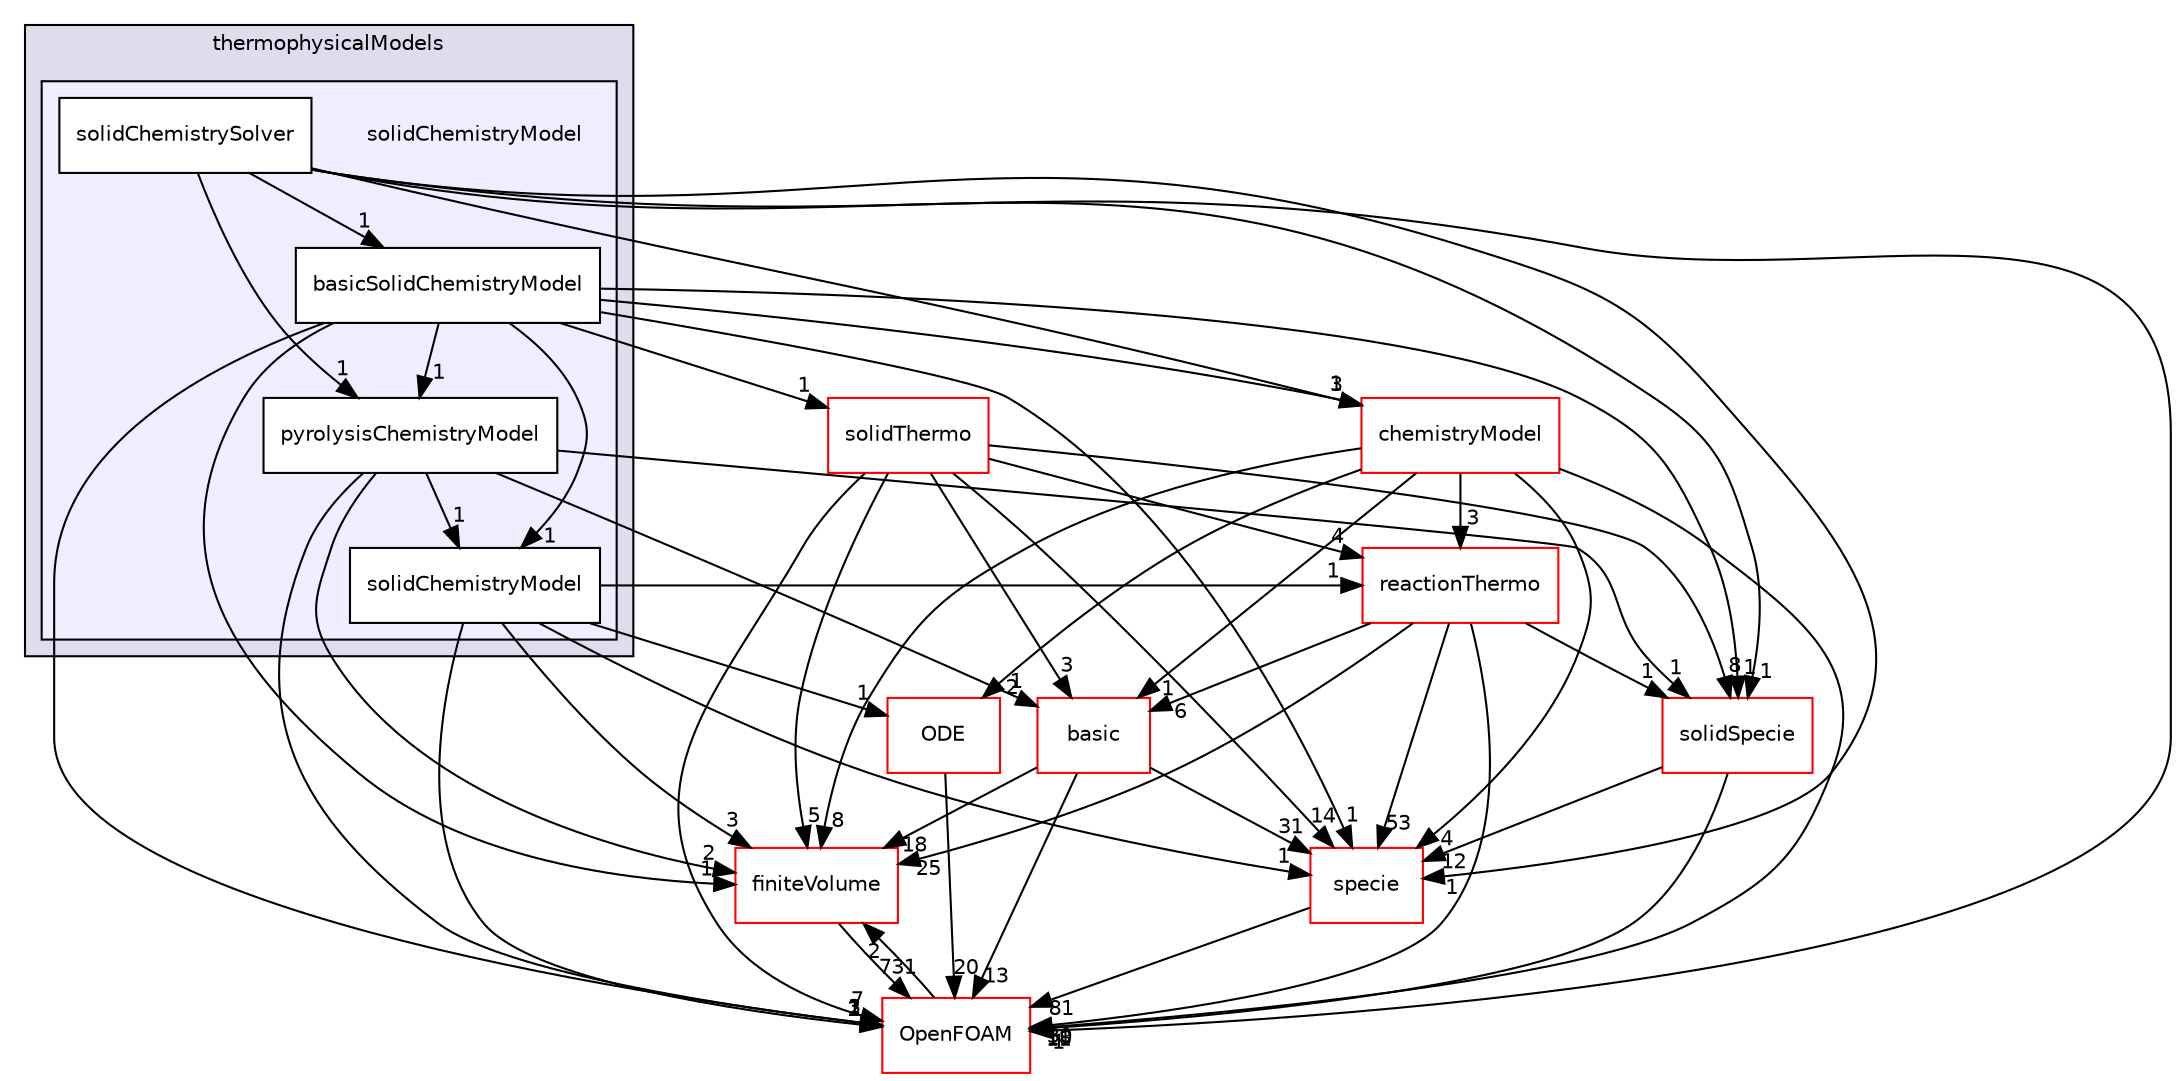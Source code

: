 digraph "src/thermophysicalModels/solidChemistryModel" {
  bgcolor=transparent;
  compound=true
  node [ fontsize="10", fontname="Helvetica"];
  edge [ labelfontsize="10", labelfontname="Helvetica"];
  subgraph clusterdir_2778d089ec5c4f66810b11f753867003 {
    graph [ bgcolor="#ddddee", pencolor="black", label="thermophysicalModels" fontname="Helvetica", fontsize="10", URL="dir_2778d089ec5c4f66810b11f753867003.html"]
  subgraph clusterdir_6622b42c5fca67ec351904da985070b7 {
    graph [ bgcolor="#eeeeff", pencolor="black", label="" URL="dir_6622b42c5fca67ec351904da985070b7.html"];
    dir_6622b42c5fca67ec351904da985070b7 [shape=plaintext label="solidChemistryModel"];
    dir_9589dc58a49d80df6201d35af4698b25 [shape=box label="basicSolidChemistryModel" color="black" fillcolor="white" style="filled" URL="dir_9589dc58a49d80df6201d35af4698b25.html"];
    dir_64ab56a90714865a0b6a94b64634b40b [shape=box label="pyrolysisChemistryModel" color="black" fillcolor="white" style="filled" URL="dir_64ab56a90714865a0b6a94b64634b40b.html"];
    dir_be72a3d27c1f07729830935c3335269d [shape=box label="solidChemistryModel" color="black" fillcolor="white" style="filled" URL="dir_be72a3d27c1f07729830935c3335269d.html"];
    dir_d7ac769a1e2247fd1bf4ca523cd2019d [shape=box label="solidChemistrySolver" color="black" fillcolor="white" style="filled" URL="dir_d7ac769a1e2247fd1bf4ca523cd2019d.html"];
  }
  }
  dir_9bd15774b555cf7259a6fa18f99fe99b [shape=box label="finiteVolume" color="red" URL="dir_9bd15774b555cf7259a6fa18f99fe99b.html"];
  dir_5c4bf53b114f4c9237cd4ef0431fc9bd [shape=box label="specie" color="red" URL="dir_5c4bf53b114f4c9237cd4ef0431fc9bd.html"];
  dir_640adc73b6f298758d016476c5bdb471 [shape=box label="solidSpecie" color="red" URL="dir_640adc73b6f298758d016476c5bdb471.html"];
  dir_c5473ff19b20e6ec4dfe5c310b3778a8 [shape=box label="OpenFOAM" color="red" URL="dir_c5473ff19b20e6ec4dfe5c310b3778a8.html"];
  dir_b0a4276768a9e3782bd6f894861ddaf3 [shape=box label="solidThermo" color="red" URL="dir_b0a4276768a9e3782bd6f894861ddaf3.html"];
  dir_87c7a4a86ffb283740ec390ea55551cb [shape=box label="reactionThermo" color="red" URL="dir_87c7a4a86ffb283740ec390ea55551cb.html"];
  dir_1d2615a04667ebfe9c88383cd1b75f4e [shape=box label="chemistryModel" color="red" URL="dir_1d2615a04667ebfe9c88383cd1b75f4e.html"];
  dir_e47b7a1cb0d621da2e060462b00c1c76 [shape=box label="ODE" color="red" URL="dir_e47b7a1cb0d621da2e060462b00c1c76.html"];
  dir_38cb9973e0eaf6834e10b18bff965c4b [shape=box label="basic" color="red" URL="dir_38cb9973e0eaf6834e10b18bff965c4b.html"];
  dir_9bd15774b555cf7259a6fa18f99fe99b->dir_c5473ff19b20e6ec4dfe5c310b3778a8 [headlabel="731", labeldistance=1.5 headhref="dir_000894_001887.html"];
  dir_5c4bf53b114f4c9237cd4ef0431fc9bd->dir_c5473ff19b20e6ec4dfe5c310b3778a8 [headlabel="81", labeldistance=1.5 headhref="dir_001231_001887.html"];
  dir_be72a3d27c1f07729830935c3335269d->dir_9bd15774b555cf7259a6fa18f99fe99b [headlabel="3", labeldistance=1.5 headhref="dir_002851_000894.html"];
  dir_be72a3d27c1f07729830935c3335269d->dir_5c4bf53b114f4c9237cd4ef0431fc9bd [headlabel="1", labeldistance=1.5 headhref="dir_002851_001231.html"];
  dir_be72a3d27c1f07729830935c3335269d->dir_c5473ff19b20e6ec4dfe5c310b3778a8 [headlabel="2", labeldistance=1.5 headhref="dir_002851_001887.html"];
  dir_be72a3d27c1f07729830935c3335269d->dir_87c7a4a86ffb283740ec390ea55551cb [headlabel="1", labeldistance=1.5 headhref="dir_002851_002820.html"];
  dir_be72a3d27c1f07729830935c3335269d->dir_e47b7a1cb0d621da2e060462b00c1c76 [headlabel="1", labeldistance=1.5 headhref="dir_002851_001444.html"];
  dir_64ab56a90714865a0b6a94b64634b40b->dir_9bd15774b555cf7259a6fa18f99fe99b [headlabel="2", labeldistance=1.5 headhref="dir_002850_000894.html"];
  dir_64ab56a90714865a0b6a94b64634b40b->dir_be72a3d27c1f07729830935c3335269d [headlabel="1", labeldistance=1.5 headhref="dir_002850_002851.html"];
  dir_64ab56a90714865a0b6a94b64634b40b->dir_640adc73b6f298758d016476c5bdb471 [headlabel="1", labeldistance=1.5 headhref="dir_002850_002853.html"];
  dir_64ab56a90714865a0b6a94b64634b40b->dir_c5473ff19b20e6ec4dfe5c310b3778a8 [headlabel="1", labeldistance=1.5 headhref="dir_002850_001887.html"];
  dir_64ab56a90714865a0b6a94b64634b40b->dir_38cb9973e0eaf6834e10b18bff965c4b [headlabel="1", labeldistance=1.5 headhref="dir_002850_002710.html"];
  dir_640adc73b6f298758d016476c5bdb471->dir_5c4bf53b114f4c9237cd4ef0431fc9bd [headlabel="12", labeldistance=1.5 headhref="dir_002853_001231.html"];
  dir_640adc73b6f298758d016476c5bdb471->dir_c5473ff19b20e6ec4dfe5c310b3778a8 [headlabel="11", labeldistance=1.5 headhref="dir_002853_001887.html"];
  dir_c5473ff19b20e6ec4dfe5c310b3778a8->dir_9bd15774b555cf7259a6fa18f99fe99b [headlabel="2", labeldistance=1.5 headhref="dir_001887_000894.html"];
  dir_b0a4276768a9e3782bd6f894861ddaf3->dir_9bd15774b555cf7259a6fa18f99fe99b [headlabel="5", labeldistance=1.5 headhref="dir_002865_000894.html"];
  dir_b0a4276768a9e3782bd6f894861ddaf3->dir_5c4bf53b114f4c9237cd4ef0431fc9bd [headlabel="14", labeldistance=1.5 headhref="dir_002865_001231.html"];
  dir_b0a4276768a9e3782bd6f894861ddaf3->dir_640adc73b6f298758d016476c5bdb471 [headlabel="8", labeldistance=1.5 headhref="dir_002865_002853.html"];
  dir_b0a4276768a9e3782bd6f894861ddaf3->dir_c5473ff19b20e6ec4dfe5c310b3778a8 [headlabel="7", labeldistance=1.5 headhref="dir_002865_001887.html"];
  dir_b0a4276768a9e3782bd6f894861ddaf3->dir_87c7a4a86ffb283740ec390ea55551cb [headlabel="4", labeldistance=1.5 headhref="dir_002865_002820.html"];
  dir_b0a4276768a9e3782bd6f894861ddaf3->dir_38cb9973e0eaf6834e10b18bff965c4b [headlabel="3", labeldistance=1.5 headhref="dir_002865_002710.html"];
  dir_87c7a4a86ffb283740ec390ea55551cb->dir_9bd15774b555cf7259a6fa18f99fe99b [headlabel="25", labeldistance=1.5 headhref="dir_002820_000894.html"];
  dir_87c7a4a86ffb283740ec390ea55551cb->dir_5c4bf53b114f4c9237cd4ef0431fc9bd [headlabel="53", labeldistance=1.5 headhref="dir_002820_001231.html"];
  dir_87c7a4a86ffb283740ec390ea55551cb->dir_640adc73b6f298758d016476c5bdb471 [headlabel="1", labeldistance=1.5 headhref="dir_002820_002853.html"];
  dir_87c7a4a86ffb283740ec390ea55551cb->dir_c5473ff19b20e6ec4dfe5c310b3778a8 [headlabel="30", labeldistance=1.5 headhref="dir_002820_001887.html"];
  dir_87c7a4a86ffb283740ec390ea55551cb->dir_38cb9973e0eaf6834e10b18bff965c4b [headlabel="6", labeldistance=1.5 headhref="dir_002820_002710.html"];
  dir_1d2615a04667ebfe9c88383cd1b75f4e->dir_9bd15774b555cf7259a6fa18f99fe99b [headlabel="8", labeldistance=1.5 headhref="dir_002727_000894.html"];
  dir_1d2615a04667ebfe9c88383cd1b75f4e->dir_5c4bf53b114f4c9237cd4ef0431fc9bd [headlabel="4", labeldistance=1.5 headhref="dir_002727_001231.html"];
  dir_1d2615a04667ebfe9c88383cd1b75f4e->dir_c5473ff19b20e6ec4dfe5c310b3778a8 [headlabel="18", labeldistance=1.5 headhref="dir_002727_001887.html"];
  dir_1d2615a04667ebfe9c88383cd1b75f4e->dir_87c7a4a86ffb283740ec390ea55551cb [headlabel="3", labeldistance=1.5 headhref="dir_002727_002820.html"];
  dir_1d2615a04667ebfe9c88383cd1b75f4e->dir_e47b7a1cb0d621da2e060462b00c1c76 [headlabel="2", labeldistance=1.5 headhref="dir_002727_001444.html"];
  dir_1d2615a04667ebfe9c88383cd1b75f4e->dir_38cb9973e0eaf6834e10b18bff965c4b [headlabel="1", labeldistance=1.5 headhref="dir_002727_002710.html"];
  dir_e47b7a1cb0d621da2e060462b00c1c76->dir_c5473ff19b20e6ec4dfe5c310b3778a8 [headlabel="20", labeldistance=1.5 headhref="dir_001444_001887.html"];
  dir_38cb9973e0eaf6834e10b18bff965c4b->dir_9bd15774b555cf7259a6fa18f99fe99b [headlabel="18", labeldistance=1.5 headhref="dir_002710_000894.html"];
  dir_38cb9973e0eaf6834e10b18bff965c4b->dir_5c4bf53b114f4c9237cd4ef0431fc9bd [headlabel="31", labeldistance=1.5 headhref="dir_002710_001231.html"];
  dir_38cb9973e0eaf6834e10b18bff965c4b->dir_c5473ff19b20e6ec4dfe5c310b3778a8 [headlabel="13", labeldistance=1.5 headhref="dir_002710_001887.html"];
  dir_d7ac769a1e2247fd1bf4ca523cd2019d->dir_5c4bf53b114f4c9237cd4ef0431fc9bd [headlabel="1", labeldistance=1.5 headhref="dir_002852_001231.html"];
  dir_d7ac769a1e2247fd1bf4ca523cd2019d->dir_64ab56a90714865a0b6a94b64634b40b [headlabel="1", labeldistance=1.5 headhref="dir_002852_002850.html"];
  dir_d7ac769a1e2247fd1bf4ca523cd2019d->dir_640adc73b6f298758d016476c5bdb471 [headlabel="1", labeldistance=1.5 headhref="dir_002852_002853.html"];
  dir_d7ac769a1e2247fd1bf4ca523cd2019d->dir_c5473ff19b20e6ec4dfe5c310b3778a8 [headlabel="1", labeldistance=1.5 headhref="dir_002852_001887.html"];
  dir_d7ac769a1e2247fd1bf4ca523cd2019d->dir_1d2615a04667ebfe9c88383cd1b75f4e [headlabel="3", labeldistance=1.5 headhref="dir_002852_002727.html"];
  dir_d7ac769a1e2247fd1bf4ca523cd2019d->dir_9589dc58a49d80df6201d35af4698b25 [headlabel="1", labeldistance=1.5 headhref="dir_002852_002849.html"];
  dir_9589dc58a49d80df6201d35af4698b25->dir_9bd15774b555cf7259a6fa18f99fe99b [headlabel="1", labeldistance=1.5 headhref="dir_002849_000894.html"];
  dir_9589dc58a49d80df6201d35af4698b25->dir_5c4bf53b114f4c9237cd4ef0431fc9bd [headlabel="1", labeldistance=1.5 headhref="dir_002849_001231.html"];
  dir_9589dc58a49d80df6201d35af4698b25->dir_be72a3d27c1f07729830935c3335269d [headlabel="1", labeldistance=1.5 headhref="dir_002849_002851.html"];
  dir_9589dc58a49d80df6201d35af4698b25->dir_64ab56a90714865a0b6a94b64634b40b [headlabel="1", labeldistance=1.5 headhref="dir_002849_002850.html"];
  dir_9589dc58a49d80df6201d35af4698b25->dir_640adc73b6f298758d016476c5bdb471 [headlabel="1", labeldistance=1.5 headhref="dir_002849_002853.html"];
  dir_9589dc58a49d80df6201d35af4698b25->dir_c5473ff19b20e6ec4dfe5c310b3778a8 [headlabel="3", labeldistance=1.5 headhref="dir_002849_001887.html"];
  dir_9589dc58a49d80df6201d35af4698b25->dir_b0a4276768a9e3782bd6f894861ddaf3 [headlabel="1", labeldistance=1.5 headhref="dir_002849_002865.html"];
  dir_9589dc58a49d80df6201d35af4698b25->dir_1d2615a04667ebfe9c88383cd1b75f4e [headlabel="1", labeldistance=1.5 headhref="dir_002849_002727.html"];
}
